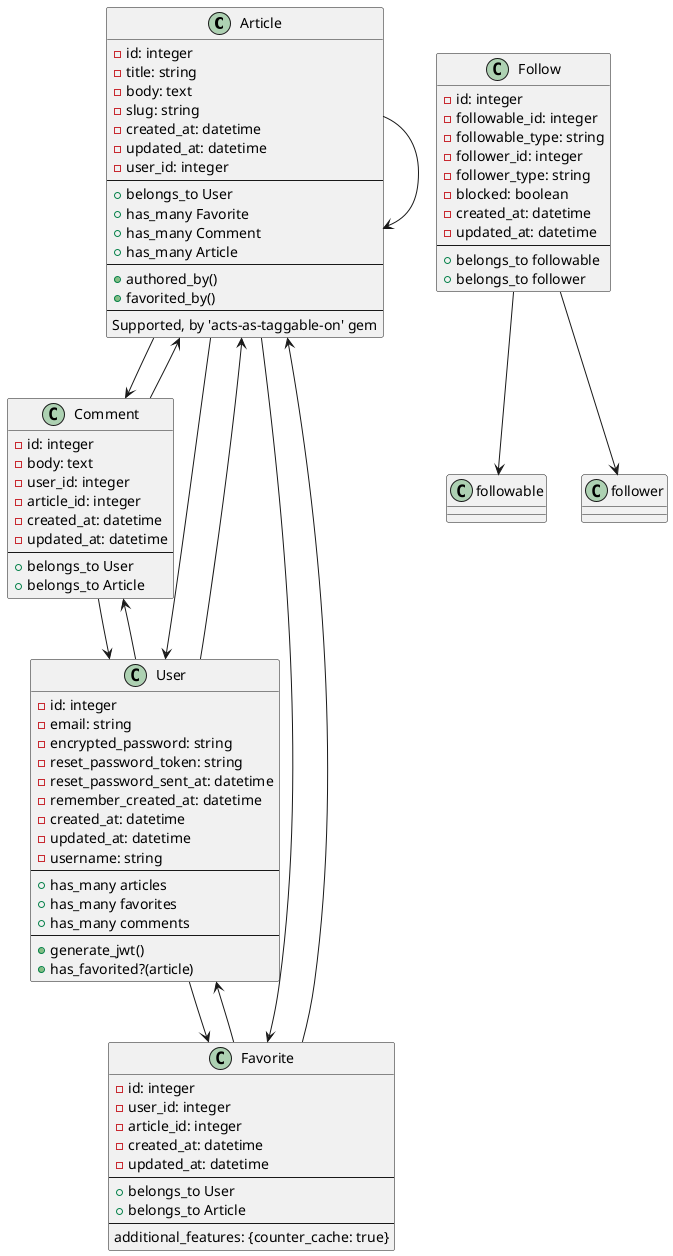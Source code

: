 @startuml

class Article {
  - id: integer
  - title: string
  - body: text
  - slug: string
  - created_at: datetime
  - updated_at: datetime
  - user_id: integer
  --
  + belongs_to User
  + has_many Favorite
  + has_many Comment
  + has_many Article
  --
  + authored_by()
  + favorited_by()
  --
  Supported, by 'acts-as-taggable-on' gem
}

class Comment {
  - id: integer
  - body: text
  - user_id: integer
  - article_id: integer
  - created_at: datetime
  - updated_at: datetime
  --
  + belongs_to User
  + belongs_to Article
}

class Favorite {
  - id: integer
  - user_id: integer
  - article_id: integer
  - created_at: datetime
  - updated_at: datetime
  --
  + belongs_to User
  + belongs_to Article
  --
  additional_features: {counter_cache: true}
}

class Follow {
  - id: integer
  - followable_id: integer
  - followable_type: string
  - follower_id: integer
  - follower_type: string
  - blocked: boolean
  - created_at: datetime
  - updated_at: datetime
  --
  + belongs_to followable
  + belongs_to follower
}

class User {
  - id: integer
  - email: string
  - encrypted_password: string
  - reset_password_token: string
  - reset_password_sent_at: datetime
  - remember_created_at: datetime
  - created_at: datetime
  - updated_at: datetime
  - username: string
  --
  + has_many articles
  + has_many favorites
  + has_many comments
  --
  + generate_jwt()
  + has_favorited?(article)
}

Article --> User
Article --> Favorite
Article --> Comment
Article --> Article

Comment --> User
Comment --> Article

Favorite --> User
Favorite --> Article

Follow --> followable
Follow --> follower

User --> Article
User --> Favorite
User --> Comment

@enduml
